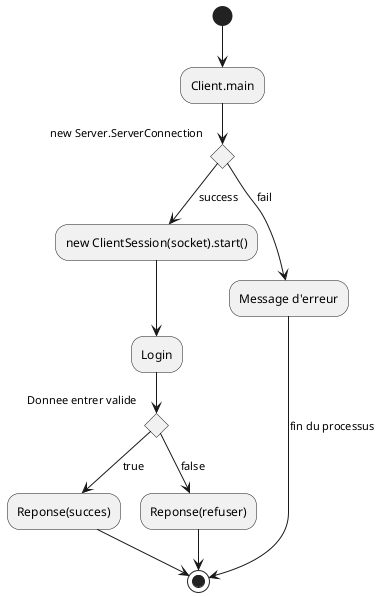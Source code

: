 @startuml

(*) --> "Client.main"
if "new Server.ServerConnection" 
    --> [success] "new ClientSession(socket).start()"
    --> "Login"
    if "Donnee entrer valide"
        --> [true] "Reponse(succes)"
        --> (*)
    else 
        --> [false] "Reponse(refuser)"
        --> (*)
    endif
else 
    --> [fail] "Message d'erreur"
    --> [fin du processus] (*)
endif
@enduml
